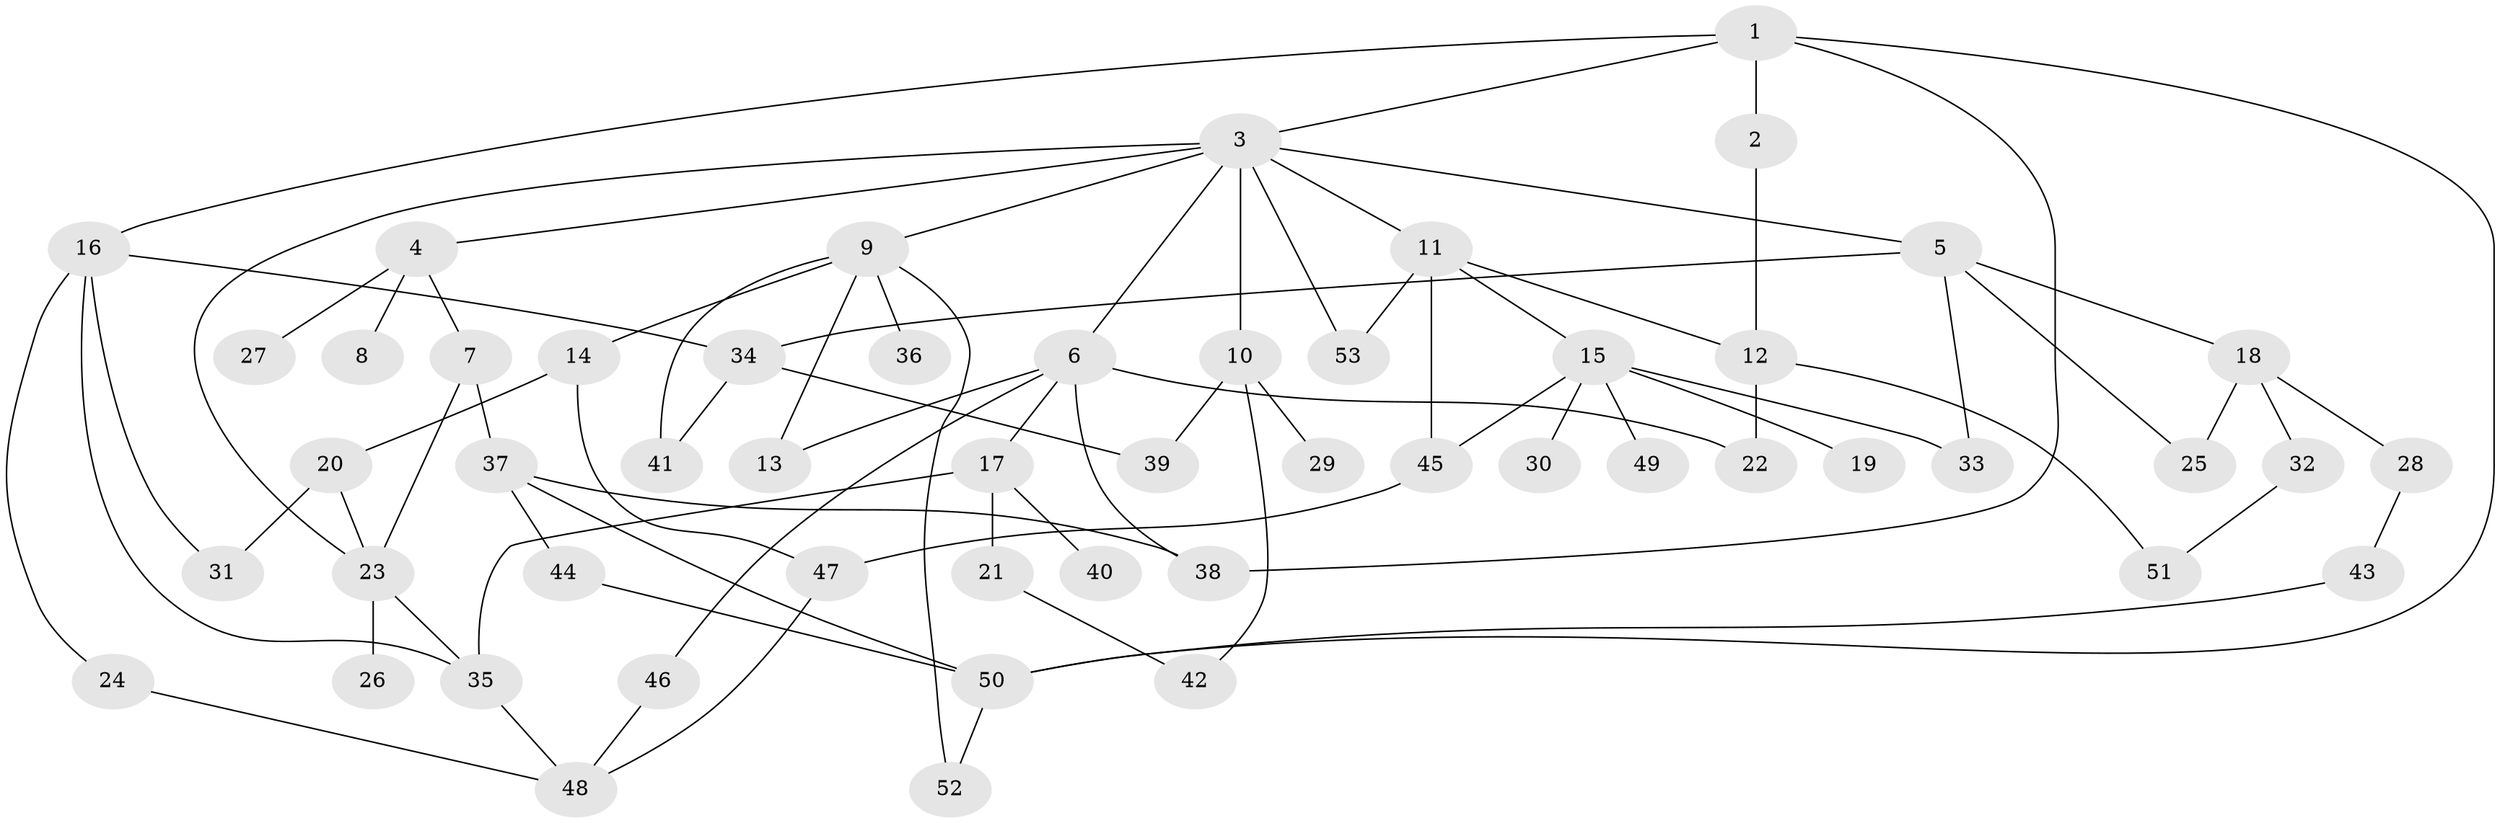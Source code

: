// coarse degree distribution, {7: 0.0625, 3: 0.1875, 11: 0.0625, 1: 0.0625, 5: 0.125, 6: 0.125, 2: 0.1875, 4: 0.1875}
// Generated by graph-tools (version 1.1) at 2025/49/03/04/25 22:49:00]
// undirected, 53 vertices, 79 edges
graph export_dot {
  node [color=gray90,style=filled];
  1;
  2;
  3;
  4;
  5;
  6;
  7;
  8;
  9;
  10;
  11;
  12;
  13;
  14;
  15;
  16;
  17;
  18;
  19;
  20;
  21;
  22;
  23;
  24;
  25;
  26;
  27;
  28;
  29;
  30;
  31;
  32;
  33;
  34;
  35;
  36;
  37;
  38;
  39;
  40;
  41;
  42;
  43;
  44;
  45;
  46;
  47;
  48;
  49;
  50;
  51;
  52;
  53;
  1 -- 2;
  1 -- 3;
  1 -- 16;
  1 -- 50;
  1 -- 38;
  2 -- 12;
  3 -- 4;
  3 -- 5;
  3 -- 6;
  3 -- 9;
  3 -- 10;
  3 -- 11;
  3 -- 23;
  3 -- 53;
  4 -- 7;
  4 -- 8;
  4 -- 27;
  5 -- 18;
  5 -- 25;
  5 -- 34;
  5 -- 33;
  6 -- 17;
  6 -- 22;
  6 -- 46;
  6 -- 13;
  6 -- 38;
  7 -- 37;
  7 -- 23;
  9 -- 13;
  9 -- 14;
  9 -- 36;
  9 -- 52;
  9 -- 41;
  10 -- 29;
  10 -- 39;
  10 -- 42;
  11 -- 12;
  11 -- 15;
  11 -- 45;
  11 -- 53;
  12 -- 51;
  12 -- 22;
  14 -- 20;
  14 -- 47;
  15 -- 19;
  15 -- 30;
  15 -- 33;
  15 -- 49;
  15 -- 45;
  16 -- 24;
  16 -- 31;
  16 -- 34;
  16 -- 35;
  17 -- 21;
  17 -- 35;
  17 -- 40;
  18 -- 28;
  18 -- 32;
  18 -- 25;
  20 -- 23;
  20 -- 31;
  21 -- 42;
  23 -- 26;
  23 -- 35;
  24 -- 48;
  28 -- 43;
  32 -- 51;
  34 -- 39;
  34 -- 41;
  35 -- 48;
  37 -- 38;
  37 -- 44;
  37 -- 50;
  43 -- 50;
  44 -- 50;
  45 -- 47;
  46 -- 48;
  47 -- 48;
  50 -- 52;
}
